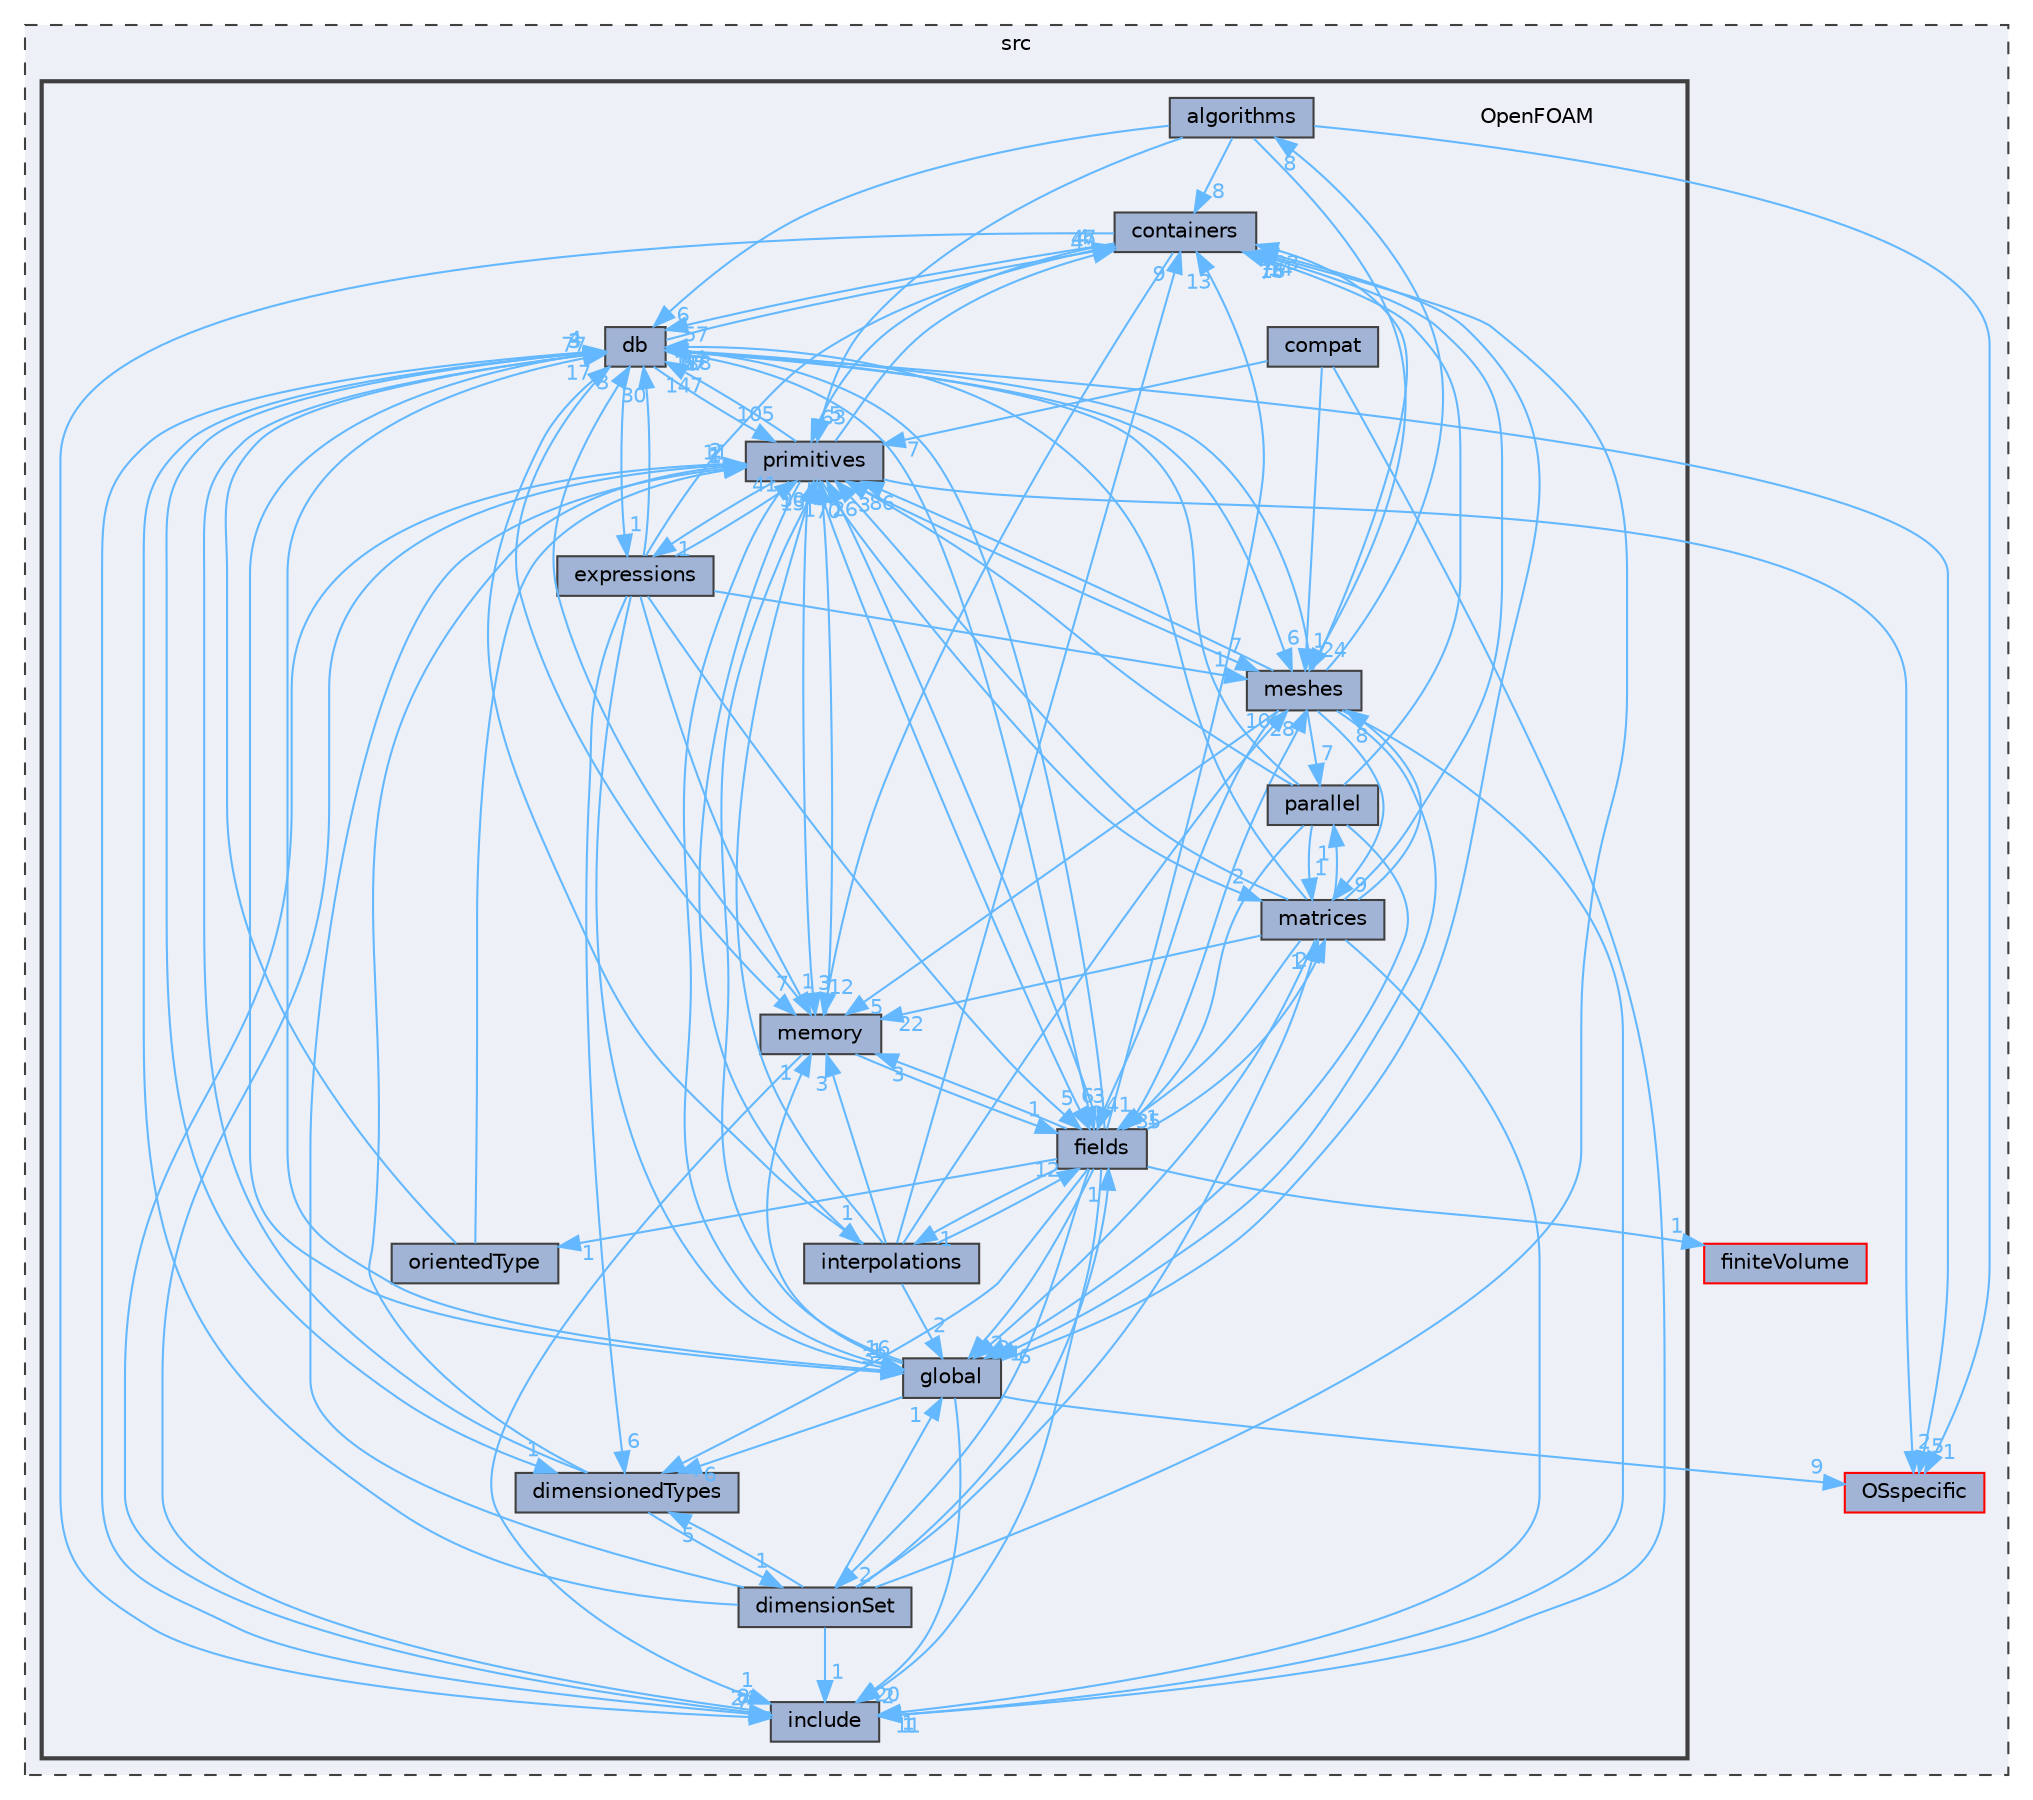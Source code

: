 digraph "src/OpenFOAM"
{
 // LATEX_PDF_SIZE
  bgcolor="transparent";
  edge [fontname=Helvetica,fontsize=10,labelfontname=Helvetica,labelfontsize=10];
  node [fontname=Helvetica,fontsize=10,shape=box,height=0.2,width=0.4];
  compound=true
  subgraph clusterdir_68267d1309a1af8e8297ef4c3efbcdba {
    graph [ bgcolor="#edf0f7", pencolor="grey25", label="src", fontname=Helvetica,fontsize=10 style="filled,dashed", URL="dir_68267d1309a1af8e8297ef4c3efbcdba.html",tooltip=""]
  dir_1e7df7a7407fc4618be5c18f76eb7b99 [label="OSspecific", fillcolor="#a2b4d6", color="red", style="filled", URL="dir_1e7df7a7407fc4618be5c18f76eb7b99.html",tooltip=""];
  dir_9bd15774b555cf7259a6fa18f99fe99b [label="finiteVolume", fillcolor="#a2b4d6", color="red", style="filled", URL="dir_9bd15774b555cf7259a6fa18f99fe99b.html",tooltip=""];
  subgraph clusterdir_c5473ff19b20e6ec4dfe5c310b3778a8 {
    graph [ bgcolor="#edf0f7", pencolor="grey25", label="", fontname=Helvetica,fontsize=10 style="filled,bold", URL="dir_c5473ff19b20e6ec4dfe5c310b3778a8.html",tooltip=""]
    dir_c5473ff19b20e6ec4dfe5c310b3778a8 [shape=plaintext, label="OpenFOAM"];
  dir_d4a4bcbf783b68a312735f83d8eebbff [label="algorithms", fillcolor="#a2b4d6", color="grey25", style="filled", URL="dir_d4a4bcbf783b68a312735f83d8eebbff.html",tooltip=""];
  dir_b2e917a68e42e911002f3d50df2c219f [label="compat", fillcolor="#a2b4d6", color="grey25", style="filled", URL="dir_b2e917a68e42e911002f3d50df2c219f.html",tooltip=""];
  dir_19d0872053bde092be81d7fe3f56cbf7 [label="containers", fillcolor="#a2b4d6", color="grey25", style="filled", URL="dir_19d0872053bde092be81d7fe3f56cbf7.html",tooltip=""];
  dir_63c634f7a7cfd679ac26c67fb30fc32f [label="db", fillcolor="#a2b4d6", color="grey25", style="filled", URL="dir_63c634f7a7cfd679ac26c67fb30fc32f.html",tooltip=""];
  dir_d4979fdf35c07e0caec68718d229a4b4 [label="dimensionedTypes", fillcolor="#a2b4d6", color="grey25", style="filled", URL="dir_d4979fdf35c07e0caec68718d229a4b4.html",tooltip=""];
  dir_ddfbc8513dac5f891eeb54fd21e599df [label="dimensionSet", fillcolor="#a2b4d6", color="grey25", style="filled", URL="dir_ddfbc8513dac5f891eeb54fd21e599df.html",tooltip=""];
  dir_fa8eb60ad2eb9e73026ecc23442a4b28 [label="expressions", fillcolor="#a2b4d6", color="grey25", style="filled", URL="dir_fa8eb60ad2eb9e73026ecc23442a4b28.html",tooltip=""];
  dir_962442b8f989d5529fab5e0f0e4ffb74 [label="fields", fillcolor="#a2b4d6", color="grey25", style="filled", URL="dir_962442b8f989d5529fab5e0f0e4ffb74.html",tooltip=""];
  dir_8583492183f4d27c76555f8f333dd07b [label="global", fillcolor="#a2b4d6", color="grey25", style="filled", URL="dir_8583492183f4d27c76555f8f333dd07b.html",tooltip=""];
  dir_e954e9f5966bc1c681a414ec8bd0ee15 [label="include", fillcolor="#a2b4d6", color="grey25", style="filled", URL="dir_e954e9f5966bc1c681a414ec8bd0ee15.html",tooltip=""];
  dir_e764f87aebd421bcba631b254777cd25 [label="interpolations", fillcolor="#a2b4d6", color="grey25", style="filled", URL="dir_e764f87aebd421bcba631b254777cd25.html",tooltip=""];
  dir_b07477ab37bc0cd7eb28fb569c691c21 [label="matrices", fillcolor="#a2b4d6", color="grey25", style="filled", URL="dir_b07477ab37bc0cd7eb28fb569c691c21.html",tooltip=""];
  dir_385a22dcc2f7120acb0f1a7a832b3b8d [label="memory", fillcolor="#a2b4d6", color="grey25", style="filled", URL="dir_385a22dcc2f7120acb0f1a7a832b3b8d.html",tooltip=""];
  dir_aa2423979fb45fc41c393a5db370ab21 [label="meshes", fillcolor="#a2b4d6", color="grey25", style="filled", URL="dir_aa2423979fb45fc41c393a5db370ab21.html",tooltip=""];
  dir_4752927e977386a4f2541ecc801be037 [label="orientedType", fillcolor="#a2b4d6", color="grey25", style="filled", URL="dir_4752927e977386a4f2541ecc801be037.html",tooltip=""];
  dir_71fff0203de1f57306edfc3c818a6b04 [label="parallel", fillcolor="#a2b4d6", color="grey25", style="filled", URL="dir_71fff0203de1f57306edfc3c818a6b04.html",tooltip=""];
  dir_3e50f45338116b169052b428016851aa [label="primitives", fillcolor="#a2b4d6", color="grey25", style="filled", URL="dir_3e50f45338116b169052b428016851aa.html",tooltip=""];
  }
  }
  dir_d4a4bcbf783b68a312735f83d8eebbff->dir_19d0872053bde092be81d7fe3f56cbf7 [headlabel="8", labeldistance=1.5 headhref="dir_000082_000669.html" href="dir_000082_000669.html" color="steelblue1" fontcolor="steelblue1"];
  dir_d4a4bcbf783b68a312735f83d8eebbff->dir_3e50f45338116b169052b428016851aa [headlabel="5", labeldistance=1.5 headhref="dir_000082_003069.html" href="dir_000082_003069.html" color="steelblue1" fontcolor="steelblue1"];
  dir_d4a4bcbf783b68a312735f83d8eebbff->dir_63c634f7a7cfd679ac26c67fb30fc32f [headlabel="6", labeldistance=1.5 headhref="dir_000082_000817.html" href="dir_000082_000817.html" color="steelblue1" fontcolor="steelblue1"];
  dir_d4a4bcbf783b68a312735f83d8eebbff->dir_aa2423979fb45fc41c393a5db370ab21 [headlabel="24", labeldistance=1.5 headhref="dir_000082_002368.html" href="dir_000082_002368.html" color="steelblue1" fontcolor="steelblue1"];
  dir_d4a4bcbf783b68a312735f83d8eebbff->dir_1e7df7a7407fc4618be5c18f76eb7b99 [headlabel="1", labeldistance=1.5 headhref="dir_000082_002727.html" href="dir_000082_002727.html" color="steelblue1" fontcolor="steelblue1"];
  dir_b2e917a68e42e911002f3d50df2c219f->dir_3e50f45338116b169052b428016851aa [headlabel="7", labeldistance=1.5 headhref="dir_000567_003069.html" href="dir_000567_003069.html" color="steelblue1" fontcolor="steelblue1"];
  dir_b2e917a68e42e911002f3d50df2c219f->dir_aa2423979fb45fc41c393a5db370ab21 [headlabel="1", labeldistance=1.5 headhref="dir_000567_002368.html" href="dir_000567_002368.html" color="steelblue1" fontcolor="steelblue1"];
  dir_b2e917a68e42e911002f3d50df2c219f->dir_e954e9f5966bc1c681a414ec8bd0ee15 [headlabel="1", labeldistance=1.5 headhref="dir_000567_001804.html" href="dir_000567_001804.html" color="steelblue1" fontcolor="steelblue1"];
  dir_19d0872053bde092be81d7fe3f56cbf7->dir_3e50f45338116b169052b428016851aa [headlabel="63", labeldistance=1.5 headhref="dir_000669_003069.html" href="dir_000669_003069.html" color="steelblue1" fontcolor="steelblue1"];
  dir_19d0872053bde092be81d7fe3f56cbf7->dir_63c634f7a7cfd679ac26c67fb30fc32f [headlabel="57", labeldistance=1.5 headhref="dir_000669_000817.html" href="dir_000669_000817.html" color="steelblue1" fontcolor="steelblue1"];
  dir_19d0872053bde092be81d7fe3f56cbf7->dir_e954e9f5966bc1c681a414ec8bd0ee15 [headlabel="7", labeldistance=1.5 headhref="dir_000669_001804.html" href="dir_000669_001804.html" color="steelblue1" fontcolor="steelblue1"];
  dir_19d0872053bde092be81d7fe3f56cbf7->dir_385a22dcc2f7120acb0f1a7a832b3b8d [headlabel="12", labeldistance=1.5 headhref="dir_000669_002352.html" href="dir_000669_002352.html" color="steelblue1" fontcolor="steelblue1"];
  dir_63c634f7a7cfd679ac26c67fb30fc32f->dir_19d0872053bde092be81d7fe3f56cbf7 [headlabel="47", labeldistance=1.5 headhref="dir_000817_000669.html" href="dir_000817_000669.html" color="steelblue1" fontcolor="steelblue1"];
  dir_63c634f7a7cfd679ac26c67fb30fc32f->dir_385a22dcc2f7120acb0f1a7a832b3b8d [headlabel="7", labeldistance=1.5 headhref="dir_000817_002352.html" href="dir_000817_002352.html" color="steelblue1" fontcolor="steelblue1"];
  dir_63c634f7a7cfd679ac26c67fb30fc32f->dir_3e50f45338116b169052b428016851aa [headlabel="105", labeldistance=1.5 headhref="dir_000817_003069.html" href="dir_000817_003069.html" color="steelblue1" fontcolor="steelblue1"];
  dir_63c634f7a7cfd679ac26c67fb30fc32f->dir_e954e9f5966bc1c681a414ec8bd0ee15 [headlabel="24", labeldistance=1.5 headhref="dir_000817_001804.html" href="dir_000817_001804.html" color="steelblue1" fontcolor="steelblue1"];
  dir_63c634f7a7cfd679ac26c67fb30fc32f->dir_8583492183f4d27c76555f8f333dd07b [headlabel="39", labeldistance=1.5 headhref="dir_000817_001645.html" href="dir_000817_001645.html" color="steelblue1" fontcolor="steelblue1"];
  dir_63c634f7a7cfd679ac26c67fb30fc32f->dir_1e7df7a7407fc4618be5c18f76eb7b99 [headlabel="5", labeldistance=1.5 headhref="dir_000817_002727.html" href="dir_000817_002727.html" color="steelblue1" fontcolor="steelblue1"];
  dir_63c634f7a7cfd679ac26c67fb30fc32f->dir_fa8eb60ad2eb9e73026ecc23442a4b28 [headlabel="1", labeldistance=1.5 headhref="dir_000817_001209.html" href="dir_000817_001209.html" color="steelblue1" fontcolor="steelblue1"];
  dir_63c634f7a7cfd679ac26c67fb30fc32f->dir_aa2423979fb45fc41c393a5db370ab21 [headlabel="6", labeldistance=1.5 headhref="dir_000817_002368.html" href="dir_000817_002368.html" color="steelblue1" fontcolor="steelblue1"];
  dir_63c634f7a7cfd679ac26c67fb30fc32f->dir_962442b8f989d5529fab5e0f0e4ffb74 [headlabel="3", labeldistance=1.5 headhref="dir_000817_001335.html" href="dir_000817_001335.html" color="steelblue1" fontcolor="steelblue1"];
  dir_63c634f7a7cfd679ac26c67fb30fc32f->dir_d4979fdf35c07e0caec68718d229a4b4 [headlabel="1", labeldistance=1.5 headhref="dir_000817_000949.html" href="dir_000817_000949.html" color="steelblue1" fontcolor="steelblue1"];
  dir_d4979fdf35c07e0caec68718d229a4b4->dir_3e50f45338116b169052b428016851aa [headlabel="11", labeldistance=1.5 headhref="dir_000949_003069.html" href="dir_000949_003069.html" color="steelblue1" fontcolor="steelblue1"];
  dir_d4979fdf35c07e0caec68718d229a4b4->dir_63c634f7a7cfd679ac26c67fb30fc32f [headlabel="3", labeldistance=1.5 headhref="dir_000949_000817.html" href="dir_000949_000817.html" color="steelblue1" fontcolor="steelblue1"];
  dir_d4979fdf35c07e0caec68718d229a4b4->dir_ddfbc8513dac5f891eeb54fd21e599df [headlabel="1", labeldistance=1.5 headhref="dir_000949_000951.html" href="dir_000949_000951.html" color="steelblue1" fontcolor="steelblue1"];
  dir_ddfbc8513dac5f891eeb54fd21e599df->dir_19d0872053bde092be81d7fe3f56cbf7 [headlabel="3", labeldistance=1.5 headhref="dir_000951_000669.html" href="dir_000951_000669.html" color="steelblue1" fontcolor="steelblue1"];
  dir_ddfbc8513dac5f891eeb54fd21e599df->dir_3e50f45338116b169052b428016851aa [headlabel="1", labeldistance=1.5 headhref="dir_000951_003069.html" href="dir_000951_003069.html" color="steelblue1" fontcolor="steelblue1"];
  dir_ddfbc8513dac5f891eeb54fd21e599df->dir_63c634f7a7cfd679ac26c67fb30fc32f [headlabel="4", labeldistance=1.5 headhref="dir_000951_000817.html" href="dir_000951_000817.html" color="steelblue1" fontcolor="steelblue1"];
  dir_ddfbc8513dac5f891eeb54fd21e599df->dir_8583492183f4d27c76555f8f333dd07b [headlabel="1", labeldistance=1.5 headhref="dir_000951_001645.html" href="dir_000951_001645.html" color="steelblue1" fontcolor="steelblue1"];
  dir_ddfbc8513dac5f891eeb54fd21e599df->dir_962442b8f989d5529fab5e0f0e4ffb74 [headlabel="1", labeldistance=1.5 headhref="dir_000951_001335.html" href="dir_000951_001335.html" color="steelblue1" fontcolor="steelblue1"];
  dir_ddfbc8513dac5f891eeb54fd21e599df->dir_b07477ab37bc0cd7eb28fb569c691c21 [headlabel="1", labeldistance=1.5 headhref="dir_000951_002333.html" href="dir_000951_002333.html" color="steelblue1" fontcolor="steelblue1"];
  dir_ddfbc8513dac5f891eeb54fd21e599df->dir_d4979fdf35c07e0caec68718d229a4b4 [headlabel="5", labeldistance=1.5 headhref="dir_000951_000949.html" href="dir_000951_000949.html" color="steelblue1" fontcolor="steelblue1"];
  dir_ddfbc8513dac5f891eeb54fd21e599df->dir_e954e9f5966bc1c681a414ec8bd0ee15 [headlabel="1", labeldistance=1.5 headhref="dir_000951_001804.html" href="dir_000951_001804.html" color="steelblue1" fontcolor="steelblue1"];
  dir_fa8eb60ad2eb9e73026ecc23442a4b28->dir_19d0872053bde092be81d7fe3f56cbf7 [headlabel="4", labeldistance=1.5 headhref="dir_001209_000669.html" href="dir_001209_000669.html" color="steelblue1" fontcolor="steelblue1"];
  dir_fa8eb60ad2eb9e73026ecc23442a4b28->dir_3e50f45338116b169052b428016851aa [headlabel="41", labeldistance=1.5 headhref="dir_001209_003069.html" href="dir_001209_003069.html" color="steelblue1" fontcolor="steelblue1"];
  dir_fa8eb60ad2eb9e73026ecc23442a4b28->dir_63c634f7a7cfd679ac26c67fb30fc32f [headlabel="30", labeldistance=1.5 headhref="dir_001209_000817.html" href="dir_001209_000817.html" color="steelblue1" fontcolor="steelblue1"];
  dir_fa8eb60ad2eb9e73026ecc23442a4b28->dir_962442b8f989d5529fab5e0f0e4ffb74 [headlabel="5", labeldistance=1.5 headhref="dir_001209_001335.html" href="dir_001209_001335.html" color="steelblue1" fontcolor="steelblue1"];
  dir_fa8eb60ad2eb9e73026ecc23442a4b28->dir_aa2423979fb45fc41c393a5db370ab21 [headlabel="1", labeldistance=1.5 headhref="dir_001209_002368.html" href="dir_001209_002368.html" color="steelblue1" fontcolor="steelblue1"];
  dir_fa8eb60ad2eb9e73026ecc23442a4b28->dir_d4979fdf35c07e0caec68718d229a4b4 [headlabel="6", labeldistance=1.5 headhref="dir_001209_000949.html" href="dir_001209_000949.html" color="steelblue1" fontcolor="steelblue1"];
  dir_fa8eb60ad2eb9e73026ecc23442a4b28->dir_385a22dcc2f7120acb0f1a7a832b3b8d [headlabel="1", labeldistance=1.5 headhref="dir_001209_002352.html" href="dir_001209_002352.html" color="steelblue1" fontcolor="steelblue1"];
  dir_fa8eb60ad2eb9e73026ecc23442a4b28->dir_8583492183f4d27c76555f8f333dd07b [headlabel="1", labeldistance=1.5 headhref="dir_001209_001645.html" href="dir_001209_001645.html" color="steelblue1" fontcolor="steelblue1"];
  dir_962442b8f989d5529fab5e0f0e4ffb74->dir_19d0872053bde092be81d7fe3f56cbf7 [headlabel="13", labeldistance=1.5 headhref="dir_001335_000669.html" href="dir_001335_000669.html" color="steelblue1" fontcolor="steelblue1"];
  dir_962442b8f989d5529fab5e0f0e4ffb74->dir_385a22dcc2f7120acb0f1a7a832b3b8d [headlabel="3", labeldistance=1.5 headhref="dir_001335_002352.html" href="dir_001335_002352.html" color="steelblue1" fontcolor="steelblue1"];
  dir_962442b8f989d5529fab5e0f0e4ffb74->dir_3e50f45338116b169052b428016851aa [headlabel="70", labeldistance=1.5 headhref="dir_001335_003069.html" href="dir_001335_003069.html" color="steelblue1" fontcolor="steelblue1"];
  dir_962442b8f989d5529fab5e0f0e4ffb74->dir_4752927e977386a4f2541ecc801be037 [headlabel="1", labeldistance=1.5 headhref="dir_001335_002717.html" href="dir_001335_002717.html" color="steelblue1" fontcolor="steelblue1"];
  dir_962442b8f989d5529fab5e0f0e4ffb74->dir_63c634f7a7cfd679ac26c67fb30fc32f [headlabel="67", labeldistance=1.5 headhref="dir_001335_000817.html" href="dir_001335_000817.html" color="steelblue1" fontcolor="steelblue1"];
  dir_962442b8f989d5529fab5e0f0e4ffb74->dir_8583492183f4d27c76555f8f333dd07b [headlabel="2", labeldistance=1.5 headhref="dir_001335_001645.html" href="dir_001335_001645.html" color="steelblue1" fontcolor="steelblue1"];
  dir_962442b8f989d5529fab5e0f0e4ffb74->dir_9bd15774b555cf7259a6fa18f99fe99b [headlabel="1", labeldistance=1.5 headhref="dir_001335_001387.html" href="dir_001335_001387.html" color="steelblue1" fontcolor="steelblue1"];
  dir_962442b8f989d5529fab5e0f0e4ffb74->dir_aa2423979fb45fc41c393a5db370ab21 [headlabel="28", labeldistance=1.5 headhref="dir_001335_002368.html" href="dir_001335_002368.html" color="steelblue1" fontcolor="steelblue1"];
  dir_962442b8f989d5529fab5e0f0e4ffb74->dir_d4979fdf35c07e0caec68718d229a4b4 [headlabel="4", labeldistance=1.5 headhref="dir_001335_000949.html" href="dir_001335_000949.html" color="steelblue1" fontcolor="steelblue1"];
  dir_962442b8f989d5529fab5e0f0e4ffb74->dir_e954e9f5966bc1c681a414ec8bd0ee15 [headlabel="2", labeldistance=1.5 headhref="dir_001335_001804.html" href="dir_001335_001804.html" color="steelblue1" fontcolor="steelblue1"];
  dir_962442b8f989d5529fab5e0f0e4ffb74->dir_b07477ab37bc0cd7eb28fb569c691c21 [headlabel="2", labeldistance=1.5 headhref="dir_001335_002333.html" href="dir_001335_002333.html" color="steelblue1" fontcolor="steelblue1"];
  dir_962442b8f989d5529fab5e0f0e4ffb74->dir_ddfbc8513dac5f891eeb54fd21e599df [headlabel="2", labeldistance=1.5 headhref="dir_001335_000951.html" href="dir_001335_000951.html" color="steelblue1" fontcolor="steelblue1"];
  dir_962442b8f989d5529fab5e0f0e4ffb74->dir_e764f87aebd421bcba631b254777cd25 [headlabel="1", labeldistance=1.5 headhref="dir_001335_001937.html" href="dir_001335_001937.html" color="steelblue1" fontcolor="steelblue1"];
  dir_8583492183f4d27c76555f8f333dd07b->dir_19d0872053bde092be81d7fe3f56cbf7 [headlabel="14", labeldistance=1.5 headhref="dir_001645_000669.html" href="dir_001645_000669.html" color="steelblue1" fontcolor="steelblue1"];
  dir_8583492183f4d27c76555f8f333dd07b->dir_1e7df7a7407fc4618be5c18f76eb7b99 [headlabel="9", labeldistance=1.5 headhref="dir_001645_002727.html" href="dir_001645_002727.html" color="steelblue1" fontcolor="steelblue1"];
  dir_8583492183f4d27c76555f8f333dd07b->dir_385a22dcc2f7120acb0f1a7a832b3b8d [headlabel="1", labeldistance=1.5 headhref="dir_001645_002352.html" href="dir_001645_002352.html" color="steelblue1" fontcolor="steelblue1"];
  dir_8583492183f4d27c76555f8f333dd07b->dir_3e50f45338116b169052b428016851aa [headlabel="30", labeldistance=1.5 headhref="dir_001645_003069.html" href="dir_001645_003069.html" color="steelblue1" fontcolor="steelblue1"];
  dir_8583492183f4d27c76555f8f333dd07b->dir_63c634f7a7cfd679ac26c67fb30fc32f [headlabel="77", labeldistance=1.5 headhref="dir_001645_000817.html" href="dir_001645_000817.html" color="steelblue1" fontcolor="steelblue1"];
  dir_8583492183f4d27c76555f8f333dd07b->dir_d4979fdf35c07e0caec68718d229a4b4 [headlabel="6", labeldistance=1.5 headhref="dir_001645_000949.html" href="dir_001645_000949.html" color="steelblue1" fontcolor="steelblue1"];
  dir_8583492183f4d27c76555f8f333dd07b->dir_e954e9f5966bc1c681a414ec8bd0ee15 [headlabel="20", labeldistance=1.5 headhref="dir_001645_001804.html" href="dir_001645_001804.html" color="steelblue1" fontcolor="steelblue1"];
  dir_e954e9f5966bc1c681a414ec8bd0ee15->dir_3e50f45338116b169052b428016851aa [headlabel="2", labeldistance=1.5 headhref="dir_001804_003069.html" href="dir_001804_003069.html" color="steelblue1" fontcolor="steelblue1"];
  dir_e764f87aebd421bcba631b254777cd25->dir_19d0872053bde092be81d7fe3f56cbf7 [headlabel="9", labeldistance=1.5 headhref="dir_001937_000669.html" href="dir_001937_000669.html" color="steelblue1" fontcolor="steelblue1"];
  dir_e764f87aebd421bcba631b254777cd25->dir_3e50f45338116b169052b428016851aa [headlabel="15", labeldistance=1.5 headhref="dir_001937_003069.html" href="dir_001937_003069.html" color="steelblue1" fontcolor="steelblue1"];
  dir_e764f87aebd421bcba631b254777cd25->dir_63c634f7a7cfd679ac26c67fb30fc32f [headlabel="17", labeldistance=1.5 headhref="dir_001937_000817.html" href="dir_001937_000817.html" color="steelblue1" fontcolor="steelblue1"];
  dir_e764f87aebd421bcba631b254777cd25->dir_8583492183f4d27c76555f8f333dd07b [headlabel="2", labeldistance=1.5 headhref="dir_001937_001645.html" href="dir_001937_001645.html" color="steelblue1" fontcolor="steelblue1"];
  dir_e764f87aebd421bcba631b254777cd25->dir_962442b8f989d5529fab5e0f0e4ffb74 [headlabel="12", labeldistance=1.5 headhref="dir_001937_001335.html" href="dir_001937_001335.html" color="steelblue1" fontcolor="steelblue1"];
  dir_e764f87aebd421bcba631b254777cd25->dir_aa2423979fb45fc41c393a5db370ab21 [headlabel="10", labeldistance=1.5 headhref="dir_001937_002368.html" href="dir_001937_002368.html" color="steelblue1" fontcolor="steelblue1"];
  dir_e764f87aebd421bcba631b254777cd25->dir_385a22dcc2f7120acb0f1a7a832b3b8d [headlabel="3", labeldistance=1.5 headhref="dir_001937_002352.html" href="dir_001937_002352.html" color="steelblue1" fontcolor="steelblue1"];
  dir_b07477ab37bc0cd7eb28fb569c691c21->dir_19d0872053bde092be81d7fe3f56cbf7 [headlabel="16", labeldistance=1.5 headhref="dir_002333_000669.html" href="dir_002333_000669.html" color="steelblue1" fontcolor="steelblue1"];
  dir_b07477ab37bc0cd7eb28fb569c691c21->dir_385a22dcc2f7120acb0f1a7a832b3b8d [headlabel="22", labeldistance=1.5 headhref="dir_002333_002352.html" href="dir_002333_002352.html" color="steelblue1" fontcolor="steelblue1"];
  dir_b07477ab37bc0cd7eb28fb569c691c21->dir_3e50f45338116b169052b428016851aa [headlabel="26", labeldistance=1.5 headhref="dir_002333_003069.html" href="dir_002333_003069.html" color="steelblue1" fontcolor="steelblue1"];
  dir_b07477ab37bc0cd7eb28fb569c691c21->dir_63c634f7a7cfd679ac26c67fb30fc32f [headlabel="44", labeldistance=1.5 headhref="dir_002333_000817.html" href="dir_002333_000817.html" color="steelblue1" fontcolor="steelblue1"];
  dir_b07477ab37bc0cd7eb28fb569c691c21->dir_71fff0203de1f57306edfc3c818a6b04 [headlabel="1", labeldistance=1.5 headhref="dir_002333_002779.html" href="dir_002333_002779.html" color="steelblue1" fontcolor="steelblue1"];
  dir_b07477ab37bc0cd7eb28fb569c691c21->dir_8583492183f4d27c76555f8f333dd07b [headlabel="2", labeldistance=1.5 headhref="dir_002333_001645.html" href="dir_002333_001645.html" color="steelblue1" fontcolor="steelblue1"];
  dir_b07477ab37bc0cd7eb28fb569c691c21->dir_962442b8f989d5529fab5e0f0e4ffb74 [headlabel="35", labeldistance=1.5 headhref="dir_002333_001335.html" href="dir_002333_001335.html" color="steelblue1" fontcolor="steelblue1"];
  dir_b07477ab37bc0cd7eb28fb569c691c21->dir_aa2423979fb45fc41c393a5db370ab21 [headlabel="8", labeldistance=1.5 headhref="dir_002333_002368.html" href="dir_002333_002368.html" color="steelblue1" fontcolor="steelblue1"];
  dir_b07477ab37bc0cd7eb28fb569c691c21->dir_e954e9f5966bc1c681a414ec8bd0ee15 [headlabel="1", labeldistance=1.5 headhref="dir_002333_001804.html" href="dir_002333_001804.html" color="steelblue1" fontcolor="steelblue1"];
  dir_385a22dcc2f7120acb0f1a7a832b3b8d->dir_63c634f7a7cfd679ac26c67fb30fc32f [headlabel="3", labeldistance=1.5 headhref="dir_002352_000817.html" href="dir_002352_000817.html" color="steelblue1" fontcolor="steelblue1"];
  dir_385a22dcc2f7120acb0f1a7a832b3b8d->dir_e954e9f5966bc1c681a414ec8bd0ee15 [headlabel="1", labeldistance=1.5 headhref="dir_002352_001804.html" href="dir_002352_001804.html" color="steelblue1" fontcolor="steelblue1"];
  dir_385a22dcc2f7120acb0f1a7a832b3b8d->dir_962442b8f989d5529fab5e0f0e4ffb74 [headlabel="1", labeldistance=1.5 headhref="dir_002352_001335.html" href="dir_002352_001335.html" color="steelblue1" fontcolor="steelblue1"];
  dir_385a22dcc2f7120acb0f1a7a832b3b8d->dir_3e50f45338116b169052b428016851aa [headlabel="1", labeldistance=1.5 headhref="dir_002352_003069.html" href="dir_002352_003069.html" color="steelblue1" fontcolor="steelblue1"];
  dir_aa2423979fb45fc41c393a5db370ab21->dir_19d0872053bde092be81d7fe3f56cbf7 [headlabel="123", labeldistance=1.5 headhref="dir_002368_000669.html" href="dir_002368_000669.html" color="steelblue1" fontcolor="steelblue1"];
  dir_aa2423979fb45fc41c393a5db370ab21->dir_385a22dcc2f7120acb0f1a7a832b3b8d [headlabel="5", labeldistance=1.5 headhref="dir_002368_002352.html" href="dir_002368_002352.html" color="steelblue1" fontcolor="steelblue1"];
  dir_aa2423979fb45fc41c393a5db370ab21->dir_3e50f45338116b169052b428016851aa [headlabel="86", labeldistance=1.5 headhref="dir_002368_003069.html" href="dir_002368_003069.html" color="steelblue1" fontcolor="steelblue1"];
  dir_aa2423979fb45fc41c393a5db370ab21->dir_63c634f7a7cfd679ac26c67fb30fc32f [headlabel="118", labeldistance=1.5 headhref="dir_002368_000817.html" href="dir_002368_000817.html" color="steelblue1" fontcolor="steelblue1"];
  dir_aa2423979fb45fc41c393a5db370ab21->dir_71fff0203de1f57306edfc3c818a6b04 [headlabel="7", labeldistance=1.5 headhref="dir_002368_002779.html" href="dir_002368_002779.html" color="steelblue1" fontcolor="steelblue1"];
  dir_aa2423979fb45fc41c393a5db370ab21->dir_8583492183f4d27c76555f8f333dd07b [headlabel="6", labeldistance=1.5 headhref="dir_002368_001645.html" href="dir_002368_001645.html" color="steelblue1" fontcolor="steelblue1"];
  dir_aa2423979fb45fc41c393a5db370ab21->dir_962442b8f989d5529fab5e0f0e4ffb74 [headlabel="41", labeldistance=1.5 headhref="dir_002368_001335.html" href="dir_002368_001335.html" color="steelblue1" fontcolor="steelblue1"];
  dir_aa2423979fb45fc41c393a5db370ab21->dir_b07477ab37bc0cd7eb28fb569c691c21 [headlabel="9", labeldistance=1.5 headhref="dir_002368_002333.html" href="dir_002368_002333.html" color="steelblue1" fontcolor="steelblue1"];
  dir_aa2423979fb45fc41c393a5db370ab21->dir_e954e9f5966bc1c681a414ec8bd0ee15 [headlabel="11", labeldistance=1.5 headhref="dir_002368_001804.html" href="dir_002368_001804.html" color="steelblue1" fontcolor="steelblue1"];
  dir_aa2423979fb45fc41c393a5db370ab21->dir_d4a4bcbf783b68a312735f83d8eebbff [headlabel="8", labeldistance=1.5 headhref="dir_002368_000082.html" href="dir_002368_000082.html" color="steelblue1" fontcolor="steelblue1"];
  dir_4752927e977386a4f2541ecc801be037->dir_3e50f45338116b169052b428016851aa [headlabel="1", labeldistance=1.5 headhref="dir_002717_003069.html" href="dir_002717_003069.html" color="steelblue1" fontcolor="steelblue1"];
  dir_4752927e977386a4f2541ecc801be037->dir_63c634f7a7cfd679ac26c67fb30fc32f [headlabel="3", labeldistance=1.5 headhref="dir_002717_000817.html" href="dir_002717_000817.html" color="steelblue1" fontcolor="steelblue1"];
  dir_71fff0203de1f57306edfc3c818a6b04->dir_19d0872053bde092be81d7fe3f56cbf7 [headlabel="7", labeldistance=1.5 headhref="dir_002779_000669.html" href="dir_002779_000669.html" color="steelblue1" fontcolor="steelblue1"];
  dir_71fff0203de1f57306edfc3c818a6b04->dir_3e50f45338116b169052b428016851aa [headlabel="3", labeldistance=1.5 headhref="dir_002779_003069.html" href="dir_002779_003069.html" color="steelblue1" fontcolor="steelblue1"];
  dir_71fff0203de1f57306edfc3c818a6b04->dir_63c634f7a7cfd679ac26c67fb30fc32f [headlabel="8", labeldistance=1.5 headhref="dir_002779_000817.html" href="dir_002779_000817.html" color="steelblue1" fontcolor="steelblue1"];
  dir_71fff0203de1f57306edfc3c818a6b04->dir_8583492183f4d27c76555f8f333dd07b [headlabel="1", labeldistance=1.5 headhref="dir_002779_001645.html" href="dir_002779_001645.html" color="steelblue1" fontcolor="steelblue1"];
  dir_71fff0203de1f57306edfc3c818a6b04->dir_962442b8f989d5529fab5e0f0e4ffb74 [headlabel="1", labeldistance=1.5 headhref="dir_002779_001335.html" href="dir_002779_001335.html" color="steelblue1" fontcolor="steelblue1"];
  dir_71fff0203de1f57306edfc3c818a6b04->dir_b07477ab37bc0cd7eb28fb569c691c21 [headlabel="1", labeldistance=1.5 headhref="dir_002779_002333.html" href="dir_002779_002333.html" color="steelblue1" fontcolor="steelblue1"];
  dir_3e50f45338116b169052b428016851aa->dir_19d0872053bde092be81d7fe3f56cbf7 [headlabel="49", labeldistance=1.5 headhref="dir_003069_000669.html" href="dir_003069_000669.html" color="steelblue1" fontcolor="steelblue1"];
  dir_3e50f45338116b169052b428016851aa->dir_1e7df7a7407fc4618be5c18f76eb7b99 [headlabel="2", labeldistance=1.5 headhref="dir_003069_002727.html" href="dir_003069_002727.html" color="steelblue1" fontcolor="steelblue1"];
  dir_3e50f45338116b169052b428016851aa->dir_63c634f7a7cfd679ac26c67fb30fc32f [headlabel="147", labeldistance=1.5 headhref="dir_003069_000817.html" href="dir_003069_000817.html" color="steelblue1" fontcolor="steelblue1"];
  dir_3e50f45338116b169052b428016851aa->dir_8583492183f4d27c76555f8f333dd07b [headlabel="16", labeldistance=1.5 headhref="dir_003069_001645.html" href="dir_003069_001645.html" color="steelblue1" fontcolor="steelblue1"];
  dir_3e50f45338116b169052b428016851aa->dir_962442b8f989d5529fab5e0f0e4ffb74 [headlabel="6", labeldistance=1.5 headhref="dir_003069_001335.html" href="dir_003069_001335.html" color="steelblue1" fontcolor="steelblue1"];
  dir_3e50f45338116b169052b428016851aa->dir_aa2423979fb45fc41c393a5db370ab21 [headlabel="7", labeldistance=1.5 headhref="dir_003069_002368.html" href="dir_003069_002368.html" color="steelblue1" fontcolor="steelblue1"];
  dir_3e50f45338116b169052b428016851aa->dir_b07477ab37bc0cd7eb28fb569c691c21 [headlabel="2", labeldistance=1.5 headhref="dir_003069_002333.html" href="dir_003069_002333.html" color="steelblue1" fontcolor="steelblue1"];
  dir_3e50f45338116b169052b428016851aa->dir_e954e9f5966bc1c681a414ec8bd0ee15 [headlabel="8", labeldistance=1.5 headhref="dir_003069_001804.html" href="dir_003069_001804.html" color="steelblue1" fontcolor="steelblue1"];
  dir_3e50f45338116b169052b428016851aa->dir_385a22dcc2f7120acb0f1a7a832b3b8d [headlabel="3", labeldistance=1.5 headhref="dir_003069_002352.html" href="dir_003069_002352.html" color="steelblue1" fontcolor="steelblue1"];
  dir_3e50f45338116b169052b428016851aa->dir_fa8eb60ad2eb9e73026ecc23442a4b28 [headlabel="1", labeldistance=1.5 headhref="dir_003069_001209.html" href="dir_003069_001209.html" color="steelblue1" fontcolor="steelblue1"];
  dir_3e50f45338116b169052b428016851aa->dir_e764f87aebd421bcba631b254777cd25 [headlabel="1", labeldistance=1.5 headhref="dir_003069_001937.html" href="dir_003069_001937.html" color="steelblue1" fontcolor="steelblue1"];
}
